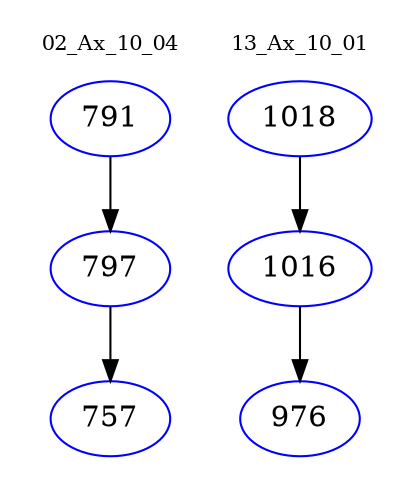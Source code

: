 digraph{
subgraph cluster_0 {
color = white
label = "02_Ax_10_04";
fontsize=10;
T0_791 [label="791", color="blue"]
T0_791 -> T0_797 [color="black"]
T0_797 [label="797", color="blue"]
T0_797 -> T0_757 [color="black"]
T0_757 [label="757", color="blue"]
}
subgraph cluster_1 {
color = white
label = "13_Ax_10_01";
fontsize=10;
T1_1018 [label="1018", color="blue"]
T1_1018 -> T1_1016 [color="black"]
T1_1016 [label="1016", color="blue"]
T1_1016 -> T1_976 [color="black"]
T1_976 [label="976", color="blue"]
}
}
